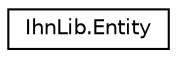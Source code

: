 digraph "Graphical Class Hierarchy"
{
  edge [fontname="Helvetica",fontsize="10",labelfontname="Helvetica",labelfontsize="10"];
  node [fontname="Helvetica",fontsize="10",shape=record];
  rankdir="LR";
  Node1 [label="IhnLib.Entity",height=0.2,width=0.4,color="black", fillcolor="white", style="filled",URL="$class_ihn_lib_1_1_entity.html"];
}
